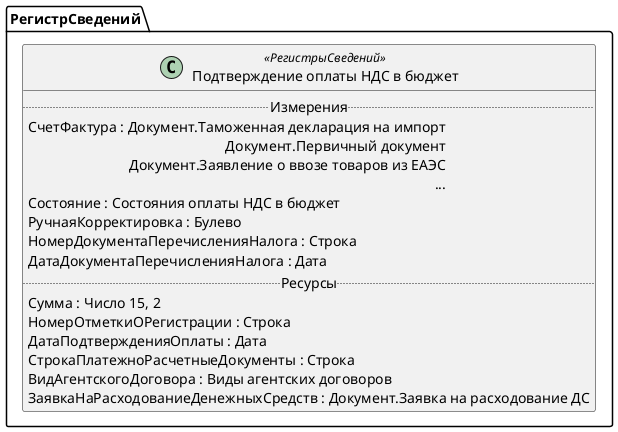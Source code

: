 ﻿@startuml ПодтверждениеОплатыНДСВБюджет
'!include templates.wsd
'..\include templates.wsd
class РегистрСведений.ПодтверждениеОплатыНДСВБюджет as "Подтверждение оплаты НДС в бюджет" <<РегистрыСведений>>
{
..Измерения..
СчетФактура : Документ.Таможенная декларация на импорт\rДокумент.Первичный документ\rДокумент.Заявление о ввозе товаров из ЕАЭС\r...
Состояние : Состояния оплаты НДС в бюджет
РучнаяКорректировка : Булево
НомерДокументаПеречисленияНалога : Строка
ДатаДокументаПеречисленияНалога : Дата
..Ресурсы..
Сумма : Число 15, 2
НомерОтметкиОРегистрации : Строка
ДатаПодтвержденияОплаты : Дата
СтрокаПлатежноРасчетныеДокументы : Строка
ВидАгентскогоДоговора : Виды агентских договоров
ЗаявкаНаРасходованиеДенежныхСредств : Документ.Заявка на расходование ДС
}
@enduml
